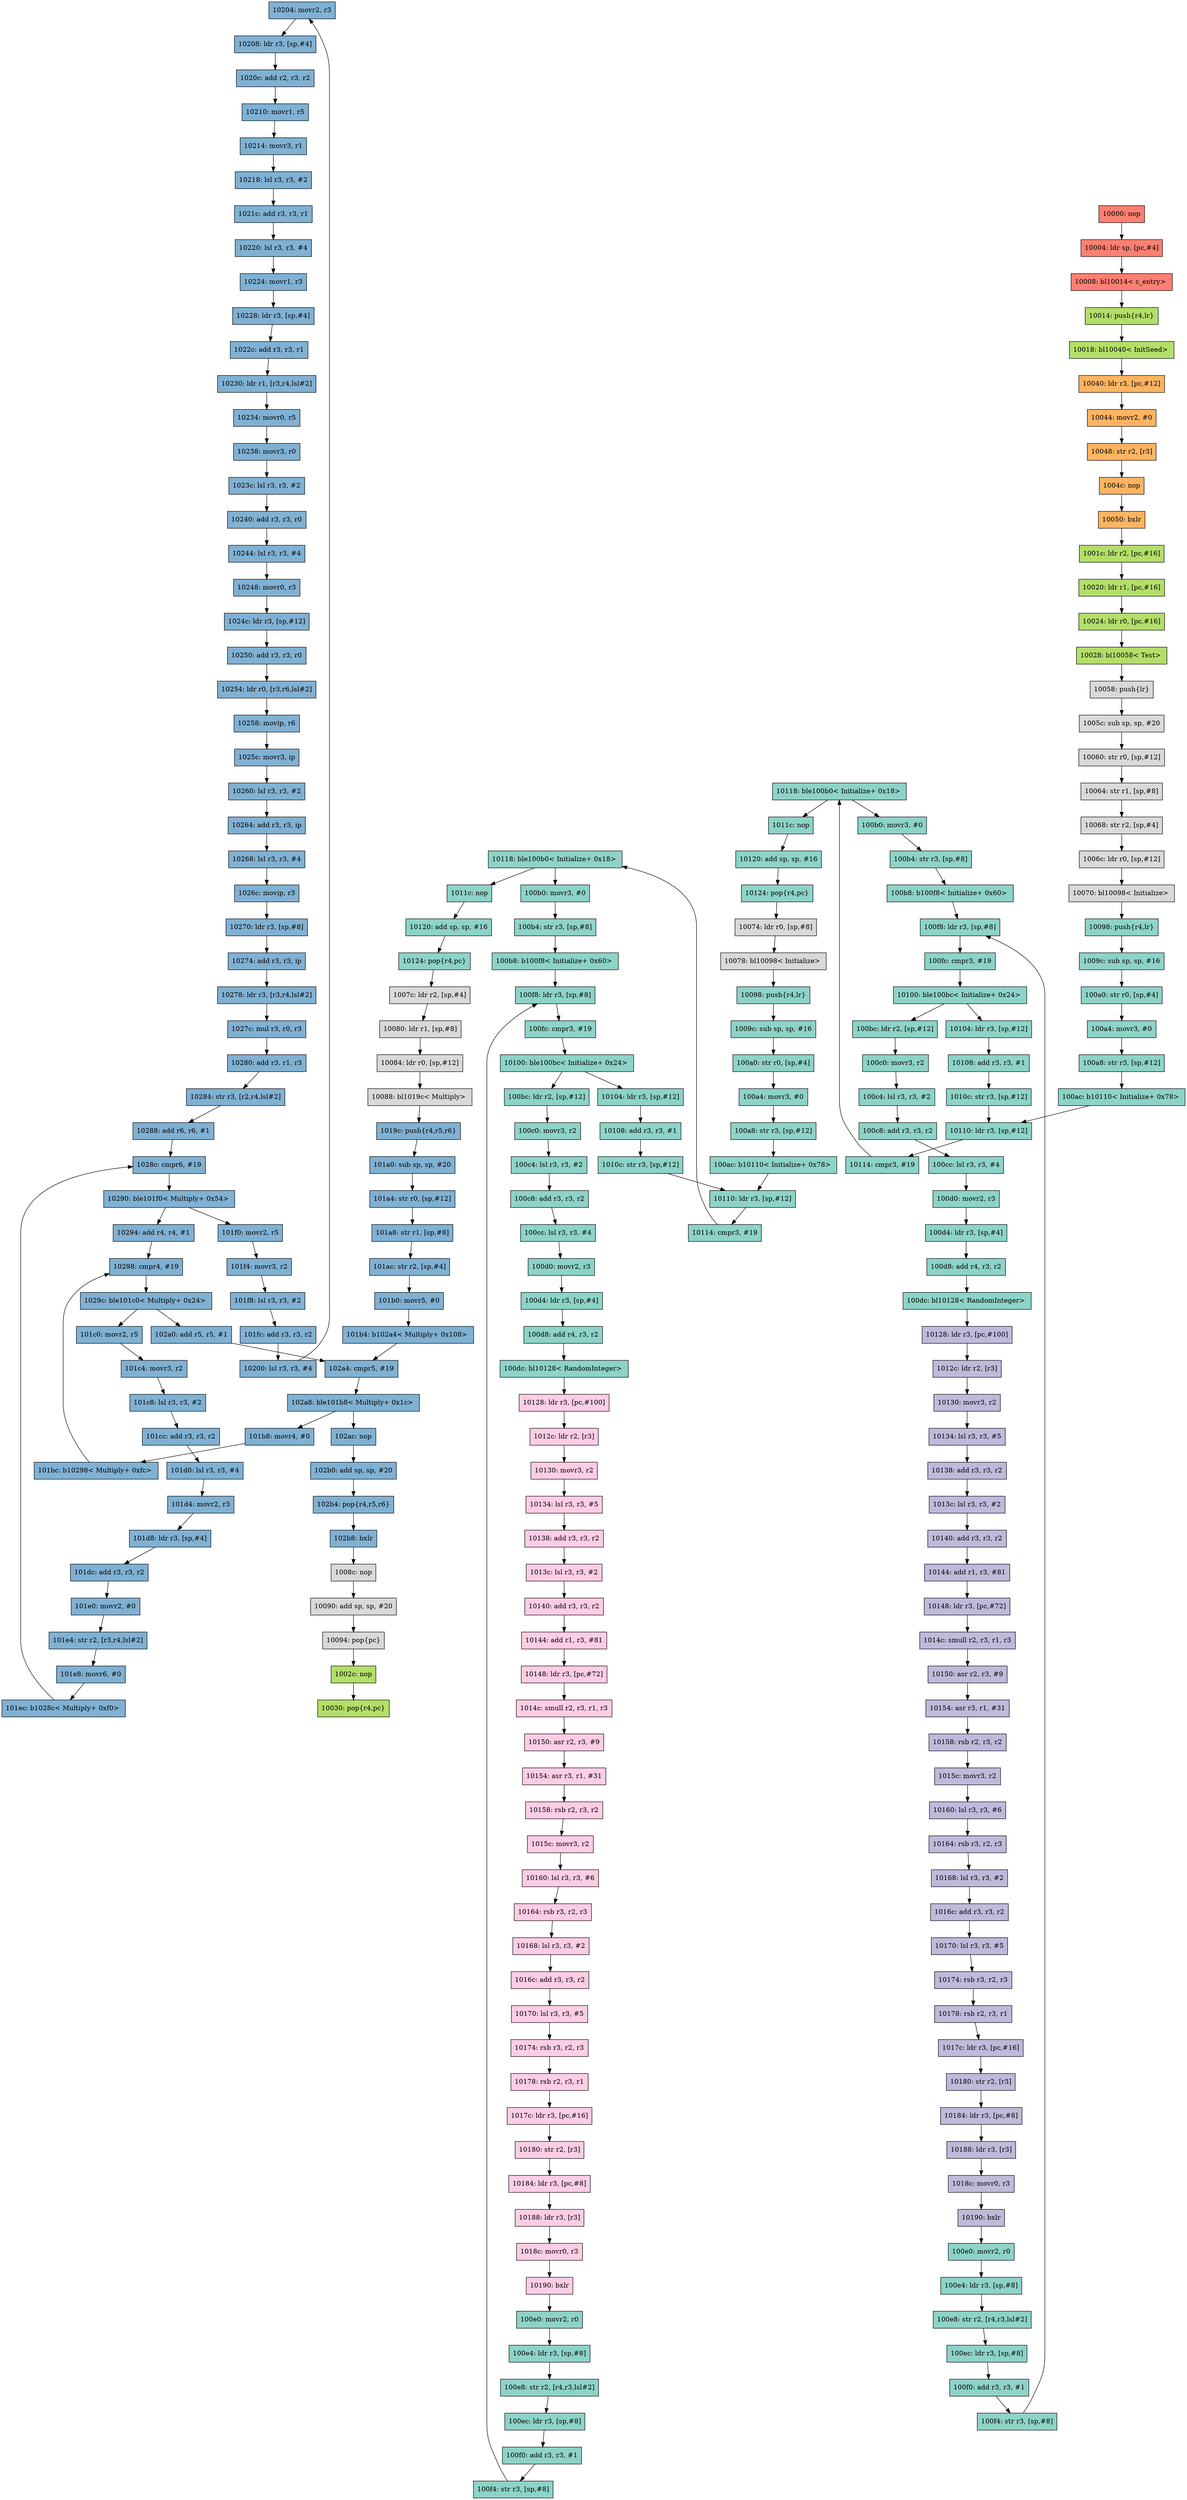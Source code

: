 digraph G {
  "10204_9664C9" [style=filled shape=rectangle color=black fillcolor="/set312/5" label ="10204: movr2, r3"]
  "10160_E836B2" [style=filled shape=rectangle color=black fillcolor="/set312/3" label ="10160: lsl r3, r3, #6"]
  "10180_F518EF" [style=filled shape=rectangle color=black fillcolor="/set312/8" label ="10180: str r2, [r3]"]
  "1012c_F518EF" [style=filled shape=rectangle color=black fillcolor="/set312/8" label ="1012c: ldr r2, [r3]"]
  "101f4_9664C9" [style=filled shape=rectangle color=black fillcolor="/set312/5" label ="101f4: movr3, r2"]
  "100e0_54EB65" [style=filled shape=rectangle color=black fillcolor="/set312/1" label ="100e0: movr2, r0"]
  "10000_542A03" [style=filled shape=rectangle color=black fillcolor="/set312/4" label ="10000: nop"]
  "101b4_9664C9" [style=filled shape=rectangle color=black fillcolor="/set312/5" label ="101b4: b102a4< Multiply+ 0x108> "]
  "102b0_9664C9" [style=filled shape=rectangle color=black fillcolor="/set312/5" label ="102b0: add sp, sp, #20"]
  "10158_F518EF" [style=filled shape=rectangle color=black fillcolor="/set312/8" label ="10158: rsb r2, r3, r2"]
  "10284_9664C9" [style=filled shape=rectangle color=black fillcolor="/set312/5" label ="10284: str r3, [r2,r4,lsl#2]"]
  "10144_E836B2" [style=filled shape=rectangle color=black fillcolor="/set312/3" label ="10144: add r1, r3, #81"]
  "1024c_9664C9" [style=filled shape=rectangle color=black fillcolor="/set312/5" label ="1024c: ldr r3, [sp,#12]"]
  "100d4_54EB65" [style=filled shape=rectangle color=black fillcolor="/set312/1" label ="100d4: ldr r3, [sp,#4]"]
  "10220_9664C9" [style=filled shape=rectangle color=black fillcolor="/set312/5" label ="10220: lsl r3, r3, #4"]
  "10248_9664C9" [style=filled shape=rectangle color=black fillcolor="/set312/5" label ="10248: movr0, r3"]
  "10200_9664C9" [style=filled shape=rectangle color=black fillcolor="/set312/5" label ="10200: lsl r3, r3, #4"]
  "102a4_9664C9" [style=filled shape=rectangle color=black fillcolor="/set312/5" label ="102a4: cmpr5, #19"]
  "1020c_9664C9" [style=filled shape=rectangle color=black fillcolor="/set312/5" label ="1020c: add r2, r3, r2"]
  "10058_D25951" [style=filled shape=rectangle color=black fillcolor="/set312/9" label ="10058: push{lr}"]
  "10074_D25951" [style=filled shape=rectangle color=black fillcolor="/set312/9" label ="10074: ldr r0, [sp,#8]"]
  "101cc_9664C9" [style=filled shape=rectangle color=black fillcolor="/set312/5" label ="101cc: add r3, r3, r2"]
  "100c0_A7C86E" [style=filled shape=rectangle color=black fillcolor="/set312/1" label ="100c0: movr3, r2"]
  "10254_9664C9" [style=filled shape=rectangle color=black fillcolor="/set312/5" label ="10254: ldr r0, [r3,r6,lsl#2]"]
  "100b4_A7C86E" [style=filled shape=rectangle color=black fillcolor="/set312/1" label ="100b4: str r3, [sp,#8]"]
  "10030_C485C7" [style=filled shape=rectangle color=black fillcolor="/set312/7" label ="10030: pop{r4,pc}"]
  "101d8_9664C9" [style=filled shape=rectangle color=black fillcolor="/set312/5" label ="101d8: ldr r3, [sp,#4]"]
  "10134_E836B2" [style=filled shape=rectangle color=black fillcolor="/set312/3" label ="10134: lsl r3, r3, #5"]
  "10170_F518EF" [style=filled shape=rectangle color=black fillcolor="/set312/8" label ="10170: lsl r3, r3, #5"]
  "10060_D25951" [style=filled shape=rectangle color=black fillcolor="/set312/9" label ="10060: str r0, [sp,#12]"]
  "10140_F518EF" [style=filled shape=rectangle color=black fillcolor="/set312/8" label ="10140: add r3, r3, r2"]
  "100b4_54EB65" [style=filled shape=rectangle color=black fillcolor="/set312/1" label ="100b4: str r3, [sp,#8]"]
  "100fc_A7C86E" [style=filled shape=rectangle color=black fillcolor="/set312/1" label ="100fc: cmpr3, #19"]
  "10048_BF7791" [style=filled shape=rectangle color=black fillcolor="/set312/6" label ="10048: str r2, [r3]"]
  "10148_E836B2" [style=filled shape=rectangle color=black fillcolor="/set312/3" label ="10148: ldr r3, [pc,#72]"]
  "101e0_9664C9" [style=filled shape=rectangle color=black fillcolor="/set312/5" label ="101e0: movr2, #0"]
  "10004_542A03" [style=filled shape=rectangle color=black fillcolor="/set312/4" label ="10004: ldr sp, [pc,#4]"]
  "1013c_E836B2" [style=filled shape=rectangle color=black fillcolor="/set312/3" label ="1013c: lsl r3, r3, #2"]
  "100e8_A7C86E" [style=filled shape=rectangle color=black fillcolor="/set312/1" label ="100e8: str r2, [r4,r3,lsl#2]"]
  "100ac_54EB65" [style=filled shape=rectangle color=black fillcolor="/set312/1" label ="100ac: b10110< Initialize+ 0x78> "]
  "1002c_C485C7" [style=filled shape=rectangle color=black fillcolor="/set312/7" label ="1002c: nop"]
  "1016c_F518EF" [style=filled shape=rectangle color=black fillcolor="/set312/8" label ="1016c: add r3, r3, r2"]
  "1009c_54EB65" [style=filled shape=rectangle color=black fillcolor="/set312/1" label ="1009c: sub sp, sp, #16"]
  "10168_E836B2" [style=filled shape=rectangle color=black fillcolor="/set312/3" label ="10168: lsl r3, r3, #2"]
  "10128_E836B2" [style=filled shape=rectangle color=black fillcolor="/set312/3" label ="10128: ldr r3, [pc,#100]"]
  "100a8_A7C86E" [style=filled shape=rectangle color=black fillcolor="/set312/1" label ="100a8: str r3, [sp,#12]"]
  "10160_F518EF" [style=filled shape=rectangle color=black fillcolor="/set312/8" label ="10160: lsl r3, r3, #6"]
  "101a4_9664C9" [style=filled shape=rectangle color=black fillcolor="/set312/5" label ="101a4: str r0, [sp,#12]"]
  "1011c_54EB65" [style=filled shape=rectangle color=black fillcolor="/set312/1" label ="1011c: nop"]
  "1029c_9664C9" [style=filled shape=rectangle color=black fillcolor="/set312/5" label ="1029c: ble101c0< Multiply+ 0x24> "]
  "10120_A7C86E" [style=filled shape=rectangle color=black fillcolor="/set312/1" label ="10120: add sp, sp, #16"]
  "1022c_9664C9" [style=filled shape=rectangle color=black fillcolor="/set312/5" label ="1022c: add r3, r3, r1"]
  "100e4_54EB65" [style=filled shape=rectangle color=black fillcolor="/set312/1" label ="100e4: ldr r3, [sp,#8]"]
  "10138_F518EF" [style=filled shape=rectangle color=black fillcolor="/set312/8" label ="10138: add r3, r3, r2"]
  "10154_F518EF" [style=filled shape=rectangle color=black fillcolor="/set312/8" label ="10154: asr r3, r1, #31"]
  "10158_E836B2" [style=filled shape=rectangle color=black fillcolor="/set312/3" label ="10158: rsb r2, r3, r2"]
  "100fc_54EB65" [style=filled shape=rectangle color=black fillcolor="/set312/1" label ="100fc: cmpr3, #19"]
  "1021c_9664C9" [style=filled shape=rectangle color=black fillcolor="/set312/5" label ="1021c: add r3, r3, r1"]
  "10224_9664C9" [style=filled shape=rectangle color=black fillcolor="/set312/5" label ="10224: movr1, r3"]
  "100f4_A7C86E" [style=filled shape=rectangle color=black fillcolor="/set312/1" label ="100f4: str r3, [sp,#8]"]
  "1010c_54EB65" [style=filled shape=rectangle color=black fillcolor="/set312/1" label ="1010c: str r3, [sp,#12]"]
  "10108_A7C86E" [style=filled shape=rectangle color=black fillcolor="/set312/1" label ="10108: add r3, r3, #1"]
  "10100_A7C86E" [style=filled shape=rectangle color=black fillcolor="/set312/1" label ="10100: ble100bc< Initialize+ 0x24> "]
  "10118_A7C86E" [style=filled shape=rectangle color=black fillcolor="/set312/1" label ="10118: ble100b0< Initialize+ 0x18> "]
  "100f0_54EB65" [style=filled shape=rectangle color=black fillcolor="/set312/1" label ="100f0: add r3, r3, #1"]
  "10144_F518EF" [style=filled shape=rectangle color=black fillcolor="/set312/8" label ="10144: add r1, r3, #81"]
  "10238_9664C9" [style=filled shape=rectangle color=black fillcolor="/set312/5" label ="10238: movr3, r0"]
  "10298_9664C9" [style=filled shape=rectangle color=black fillcolor="/set312/5" label ="10298: cmpr4, #19"]
  "1012c_E836B2" [style=filled shape=rectangle color=black fillcolor="/set312/3" label ="1012c: ldr r2, [r3]"]
  "100dc_54EB65" [style=filled shape=rectangle color=black fillcolor="/set312/1" label ="100dc: bl10128< RandomInteger> "]
  "1023c_9664C9" [style=filled shape=rectangle color=black fillcolor="/set312/5" label ="1023c: lsl r3, r3, #2"]
  "100e8_54EB65" [style=filled shape=rectangle color=black fillcolor="/set312/1" label ="100e8: str r2, [r4,r3,lsl#2]"]
  "10078_D25951" [style=filled shape=rectangle color=black fillcolor="/set312/9" label ="10078: bl10098< Initialize> "]
  "10080_D25951" [style=filled shape=rectangle color=black fillcolor="/set312/9" label ="10080: ldr r1, [sp,#8]"]
  "100cc_A7C86E" [style=filled shape=rectangle color=black fillcolor="/set312/1" label ="100cc: lsl r3, r3, #4"]
  "100d0_54EB65" [style=filled shape=rectangle color=black fillcolor="/set312/1" label ="100d0: movr2, r3"]
  "10218_9664C9" [style=filled shape=rectangle color=black fillcolor="/set312/5" label ="10218: lsl r3, r3, #2"]
  "10094_D25951" [style=filled shape=rectangle color=black fillcolor="/set312/9" label ="10094: pop{pc}"]
  "1014c_F518EF" [style=filled shape=rectangle color=black fillcolor="/set312/8" label ="1014c: smull r2, r3, r1, r3"]
  "10128_F518EF" [style=filled shape=rectangle color=black fillcolor="/set312/8" label ="10128: ldr r3, [pc,#100]"]
  "10264_9664C9" [style=filled shape=rectangle color=black fillcolor="/set312/5" label ="10264: add r3, r3, ip"]
  "10250_9664C9" [style=filled shape=rectangle color=black fillcolor="/set312/5" label ="10250: add r3, r3, r0"]
  "10268_9664C9" [style=filled shape=rectangle color=black fillcolor="/set312/5" label ="10268: lsl r3, r3, #4"]
  "101a8_9664C9" [style=filled shape=rectangle color=black fillcolor="/set312/5" label ="101a8: str r1, [sp,#8]"]
  "10028_C485C7" [style=filled shape=rectangle color=black fillcolor="/set312/7" label ="10028: bl10058< Test> "]
  "10164_E836B2" [style=filled shape=rectangle color=black fillcolor="/set312/3" label ="10164: rsb r3, r2, r3"]
  "10134_F518EF" [style=filled shape=rectangle color=black fillcolor="/set312/8" label ="10134: lsl r3, r3, #5"]
  "10270_9664C9" [style=filled shape=rectangle color=black fillcolor="/set312/5" label ="10270: ldr r3, [sp,#8]"]
  "10178_E836B2" [style=filled shape=rectangle color=black fillcolor="/set312/3" label ="10178: rsb r2, r3, r1"]
  "101bc_9664C9" [style=filled shape=rectangle color=black fillcolor="/set312/5" label ="101bc: b10298< Multiply+ 0xfc> "]
  "10168_F518EF" [style=filled shape=rectangle color=black fillcolor="/set312/8" label ="10168: lsl r3, r3, #2"]
  "10104_54EB65" [style=filled shape=rectangle color=black fillcolor="/set312/1" label ="10104: ldr r3, [sp,#12]"]
  "102b8_9664C9" [style=filled shape=rectangle color=black fillcolor="/set312/5" label ="102b8: bxlr"]
  "10230_9664C9" [style=filled shape=rectangle color=black fillcolor="/set312/5" label ="10230: ldr r1, [r3,r4,lsl#2]"]
  "101dc_9664C9" [style=filled shape=rectangle color=black fillcolor="/set312/5" label ="101dc: add r3, r3, r2"]
  "10064_D25951" [style=filled shape=rectangle color=black fillcolor="/set312/9" label ="10064: str r1, [sp,#8]"]
  "100b0_54EB65" [style=filled shape=rectangle color=black fillcolor="/set312/1" label ="100b0: movr3, #0"]
  "1017c_E836B2" [style=filled shape=rectangle color=black fillcolor="/set312/3" label ="1017c: ldr r3, [pc,#16]"]
  "100b8_54EB65" [style=filled shape=rectangle color=black fillcolor="/set312/1" label ="100b8: b100f8< Initialize+ 0x60> "]
  "100d8_54EB65" [style=filled shape=rectangle color=black fillcolor="/set312/1" label ="100d8: add r4, r3, r2"]
  "1025c_9664C9" [style=filled shape=rectangle color=black fillcolor="/set312/5" label ="1025c: movr3, ip"]
  "10208_9664C9" [style=filled shape=rectangle color=black fillcolor="/set312/5" label ="10208: ldr r3, [sp,#4]"]
  "101b0_9664C9" [style=filled shape=rectangle color=black fillcolor="/set312/5" label ="101b0: movr5, #0"]
  "10130_F518EF" [style=filled shape=rectangle color=black fillcolor="/set312/8" label ="10130: movr3, r2"]
  "10234_9664C9" [style=filled shape=rectangle color=black fillcolor="/set312/5" label ="10234: movr0, r5"]
  "10024_C485C7" [style=filled shape=rectangle color=black fillcolor="/set312/7" label ="10024: ldr r0, [pc,#16]"]
  "1005c_D25951" [style=filled shape=rectangle color=black fillcolor="/set312/9" label ="1005c: sub sp, sp, #20"]
  "10294_9664C9" [style=filled shape=rectangle color=black fillcolor="/set312/5" label ="10294: add r4, r4, #1"]
  "100b8_A7C86E" [style=filled shape=rectangle color=black fillcolor="/set312/1" label ="100b8: b100f8< Initialize+ 0x60> "]
  "1014c_E836B2" [style=filled shape=rectangle color=black fillcolor="/set312/3" label ="1014c: smull r2, r3, r1, r3"]
  "100c0_54EB65" [style=filled shape=rectangle color=black fillcolor="/set312/1" label ="100c0: movr3, r2"]
  "1004c_BF7791" [style=filled shape=rectangle color=black fillcolor="/set312/6" label ="1004c: nop"]
  "101ec_9664C9" [style=filled shape=rectangle color=black fillcolor="/set312/5" label ="101ec: b1028c< Multiply+ 0xf0> "]
  "1011c_A7C86E" [style=filled shape=rectangle color=black fillcolor="/set312/1" label ="1011c: nop"]
  "1016c_E836B2" [style=filled shape=rectangle color=black fillcolor="/set312/3" label ="1016c: add r3, r3, r2"]
  "1027c_9664C9" [style=filled shape=rectangle color=black fillcolor="/set312/5" label ="1027c: mul r3, r0, r3"]
  "10084_D25951" [style=filled shape=rectangle color=black fillcolor="/set312/9" label ="10084: ldr r0, [sp,#12]"]
  "100d0_A7C86E" [style=filled shape=rectangle color=black fillcolor="/set312/1" label ="100d0: movr2, r3"]
  "10068_D25951" [style=filled shape=rectangle color=black fillcolor="/set312/9" label ="10068: str r2, [sp,#4]"]
  "10018_C485C7" [style=filled shape=rectangle color=black fillcolor="/set312/7" label ="10018: bl10040< InitSeed> "]
  "1028c_9664C9" [style=filled shape=rectangle color=black fillcolor="/set312/5" label ="1028c: cmpr6, #19"]
  "10088_D25951" [style=filled shape=rectangle color=black fillcolor="/set312/9" label ="10088: bl1019c< Multiply> "]
  "1006c_D25951" [style=filled shape=rectangle color=black fillcolor="/set312/9" label ="1006c: ldr r0, [sp,#12]"]
  "100c4_54EB65" [style=filled shape=rectangle color=black fillcolor="/set312/1" label ="100c4: lsl r3, r3, #2"]
  "100a4_54EB65" [style=filled shape=rectangle color=black fillcolor="/set312/1" label ="100a4: movr3, #0"]
  "1018c_F518EF" [style=filled shape=rectangle color=black fillcolor="/set312/8" label ="1018c: movr0, r3"]
  "10150_E836B2" [style=filled shape=rectangle color=black fillcolor="/set312/3" label ="10150: asr r2, r3, #9"]
  "10020_C485C7" [style=filled shape=rectangle color=black fillcolor="/set312/7" label ="10020: ldr r1, [pc,#16]"]
  "10098_54EB65" [style=filled shape=rectangle color=black fillcolor="/set312/1" label ="10098: push{r4,lr}"]
  "102a8_9664C9" [style=filled shape=rectangle color=black fillcolor="/set312/5" label ="102a8: ble101b8< Multiply+ 0x1c> "]
  "10140_E836B2" [style=filled shape=rectangle color=black fillcolor="/set312/3" label ="10140: add r3, r3, r2"]
  "101a0_9664C9" [style=filled shape=rectangle color=black fillcolor="/set312/5" label ="101a0: sub sp, sp, #20"]
  "1008c_D25951" [style=filled shape=rectangle color=black fillcolor="/set312/9" label ="1008c: nop"]
  "10044_BF7791" [style=filled shape=rectangle color=black fillcolor="/set312/6" label ="10044: movr2, #0"]
  "101f0_9664C9" [style=filled shape=rectangle color=black fillcolor="/set312/5" label ="101f0: movr2, r5"]
  "100e0_A7C86E" [style=filled shape=rectangle color=black fillcolor="/set312/1" label ="100e0: movr2, r0"]
  "10130_E836B2" [style=filled shape=rectangle color=black fillcolor="/set312/3" label ="10130: movr3, r2"]
  "10008_542A03" [style=filled shape=rectangle color=black fillcolor="/set312/4" label ="10008: bl10014< c_entry> "]
  "100c4_A7C86E" [style=filled shape=rectangle color=black fillcolor="/set312/1" label ="100c4: lsl r3, r3, #2"]
  "10290_9664C9" [style=filled shape=rectangle color=black fillcolor="/set312/5" label ="10290: ble101f0< Multiply+ 0x54> "]
  "10114_54EB65" [style=filled shape=rectangle color=black fillcolor="/set312/1" label ="10114: cmpr3, #19"]
  "10178_F518EF" [style=filled shape=rectangle color=black fillcolor="/set312/8" label ="10178: rsb r2, r3, r1"]
  "100ec_A7C86E" [style=filled shape=rectangle color=black fillcolor="/set312/1" label ="100ec: ldr r3, [sp,#8]"]
  "102ac_9664C9" [style=filled shape=rectangle color=black fillcolor="/set312/5" label ="102ac: nop"]
  "10100_54EB65" [style=filled shape=rectangle color=black fillcolor="/set312/1" label ="10100: ble100bc< Initialize+ 0x24> "]
  "10154_E836B2" [style=filled shape=rectangle color=black fillcolor="/set312/3" label ="10154: asr r3, r1, #31"]
  "10190_F518EF" [style=filled shape=rectangle color=black fillcolor="/set312/8" label ="10190: bxlr"]
  "10260_9664C9" [style=filled shape=rectangle color=black fillcolor="/set312/5" label ="10260: lsl r3, r3, #2"]
  "10188_E836B2" [style=filled shape=rectangle color=black fillcolor="/set312/3" label ="10188: ldr r3, [r3]"]
  "10210_9664C9" [style=filled shape=rectangle color=black fillcolor="/set312/5" label ="10210: movr1, r5"]
  "100f0_A7C86E" [style=filled shape=rectangle color=black fillcolor="/set312/1" label ="100f0: add r3, r3, #1"]
  "100bc_54EB65" [style=filled shape=rectangle color=black fillcolor="/set312/1" label ="100bc: ldr r2, [sp,#12]"]
  "10050_BF7791" [style=filled shape=rectangle color=black fillcolor="/set312/6" label ="10050: bxlr"]
  "10148_F518EF" [style=filled shape=rectangle color=black fillcolor="/set312/8" label ="10148: ldr r3, [pc,#72]"]
  "10090_D25951" [style=filled shape=rectangle color=black fillcolor="/set312/9" label ="10090: add sp, sp, #20"]
  "10184_F518EF" [style=filled shape=rectangle color=black fillcolor="/set312/8" label ="10184: ldr r3, [pc,#8]"]
  "100b0_A7C86E" [style=filled shape=rectangle color=black fillcolor="/set312/1" label ="100b0: movr3, #0"]
  "100d8_A7C86E" [style=filled shape=rectangle color=black fillcolor="/set312/1" label ="100d8: add r4, r3, r2"]
  "100ac_A7C86E" [style=filled shape=rectangle color=black fillcolor="/set312/1" label ="100ac: b10110< Initialize+ 0x78> "]
  "1009c_A7C86E" [style=filled shape=rectangle color=black fillcolor="/set312/1" label ="1009c: sub sp, sp, #16"]
  "102a0_9664C9" [style=filled shape=rectangle color=black fillcolor="/set312/5" label ="102a0: add r5, r5, #1"]
  "1007c_D25951" [style=filled shape=rectangle color=black fillcolor="/set312/9" label ="1007c: ldr r2, [sp,#4]"]
  "100e4_A7C86E" [style=filled shape=rectangle color=black fillcolor="/set312/1" label ="100e4: ldr r3, [sp,#8]"]
  "101d0_9664C9" [style=filled shape=rectangle color=black fillcolor="/set312/5" label ="101d0: lsl r3, r3, #4"]
  "10228_9664C9" [style=filled shape=rectangle color=black fillcolor="/set312/5" label ="10228: ldr r3, [sp,#4]"]
  "1010c_A7C86E" [style=filled shape=rectangle color=black fillcolor="/set312/1" label ="1010c: str r3, [sp,#12]"]
  "10240_9664C9" [style=filled shape=rectangle color=black fillcolor="/set312/5" label ="10240: add r3, r3, r0"]
  "100a0_54EB65" [style=filled shape=rectangle color=black fillcolor="/set312/1" label ="100a0: str r0, [sp,#4]"]
  "1015c_F518EF" [style=filled shape=rectangle color=black fillcolor="/set312/8" label ="1015c: movr3, r2"]
  "1017c_F518EF" [style=filled shape=rectangle color=black fillcolor="/set312/8" label ="1017c: ldr r3, [pc,#16]"]
  "10108_54EB65" [style=filled shape=rectangle color=black fillcolor="/set312/1" label ="10108: add r3, r3, #1"]
  "101d4_9664C9" [style=filled shape=rectangle color=black fillcolor="/set312/5" label ="101d4: movr2, r3"]
  "10124_A7C86E" [style=filled shape=rectangle color=black fillcolor="/set312/1" label ="10124: pop{r4,pc}"]
  "10174_F518EF" [style=filled shape=rectangle color=black fillcolor="/set312/8" label ="10174: rsb r3, r2, r3"]
  "10110_54EB65" [style=filled shape=rectangle color=black fillcolor="/set312/1" label ="10110: ldr r3, [sp,#12]"]
  "10124_54EB65" [style=filled shape=rectangle color=black fillcolor="/set312/1" label ="10124: pop{r4,pc}"]
  "10258_9664C9" [style=filled shape=rectangle color=black fillcolor="/set312/5" label ="10258: movip, r6"]
  "100f8_A7C86E" [style=filled shape=rectangle color=black fillcolor="/set312/1" label ="100f8: ldr r3, [sp,#8]"]
  "100f8_54EB65" [style=filled shape=rectangle color=black fillcolor="/set312/1" label ="100f8: ldr r3, [sp,#8]"]
  "100bc_A7C86E" [style=filled shape=rectangle color=black fillcolor="/set312/1" label ="100bc: ldr r2, [sp,#12]"]
  "10214_9664C9" [style=filled shape=rectangle color=black fillcolor="/set312/5" label ="10214: movr3, r1"]
  "100d4_A7C86E" [style=filled shape=rectangle color=black fillcolor="/set312/1" label ="100d4: ldr r3, [sp,#4]"]
  "1018c_E836B2" [style=filled shape=rectangle color=black fillcolor="/set312/3" label ="1018c: movr0, r3"]
  "10164_F518EF" [style=filled shape=rectangle color=black fillcolor="/set312/8" label ="10164: rsb r3, r2, r3"]
  "100f4_54EB65" [style=filled shape=rectangle color=black fillcolor="/set312/1" label ="100f4: str r3, [sp,#8]"]
  "1001c_C485C7" [style=filled shape=rectangle color=black fillcolor="/set312/7" label ="1001c: ldr r2, [pc,#16]"]
  "1026c_9664C9" [style=filled shape=rectangle color=black fillcolor="/set312/5" label ="1026c: movip, r3"]
  "1013c_F518EF" [style=filled shape=rectangle color=black fillcolor="/set312/8" label ="1013c: lsl r3, r3, #2"]
  "100c8_A7C86E" [style=filled shape=rectangle color=black fillcolor="/set312/1" label ="100c8: add r3, r3, r2"]
  "10104_A7C86E" [style=filled shape=rectangle color=black fillcolor="/set312/1" label ="10104: ldr r3, [sp,#12]"]
  "100c8_54EB65" [style=filled shape=rectangle color=black fillcolor="/set312/1" label ="100c8: add r3, r3, r2"]
  "10040_BF7791" [style=filled shape=rectangle color=black fillcolor="/set312/6" label ="10040: ldr r3, [pc,#12]"]
  "10190_E836B2" [style=filled shape=rectangle color=black fillcolor="/set312/3" label ="10190: bxlr"]
  "101b8_9664C9" [style=filled shape=rectangle color=black fillcolor="/set312/5" label ="101b8: movr4, #0"]
  "10174_E836B2" [style=filled shape=rectangle color=black fillcolor="/set312/3" label ="10174: rsb r3, r2, r3"]
  "10180_E836B2" [style=filled shape=rectangle color=black fillcolor="/set312/3" label ="10180: str r2, [r3]"]
  "100ec_54EB65" [style=filled shape=rectangle color=black fillcolor="/set312/1" label ="100ec: ldr r3, [sp,#8]"]
  "1015c_E836B2" [style=filled shape=rectangle color=black fillcolor="/set312/3" label ="1015c: movr3, r2"]
  "10118_54EB65" [style=filled shape=rectangle color=black fillcolor="/set312/1" label ="10118: ble100b0< Initialize+ 0x18> "]
  "10150_F518EF" [style=filled shape=rectangle color=black fillcolor="/set312/8" label ="10150: asr r2, r3, #9"]
  "1019c_9664C9" [style=filled shape=rectangle color=black fillcolor="/set312/5" label ="1019c: push{r4,r5,r6}"]
  "101c0_9664C9" [style=filled shape=rectangle color=black fillcolor="/set312/5" label ="101c0: movr2, r5"]
  "10288_9664C9" [style=filled shape=rectangle color=black fillcolor="/set312/5" label ="10288: add r6, r6, #1"]
  "10278_9664C9" [style=filled shape=rectangle color=black fillcolor="/set312/5" label ="10278: ldr r3, [r3,r4,lsl#2]"]
  "100a8_54EB65" [style=filled shape=rectangle color=black fillcolor="/set312/1" label ="100a8: str r3, [sp,#12]"]
  "10098_A7C86E" [style=filled shape=rectangle color=black fillcolor="/set312/1" label ="10098: push{r4,lr}"]
  "10170_E836B2" [style=filled shape=rectangle color=black fillcolor="/set312/3" label ="10170: lsl r3, r3, #5"]
  "101c4_9664C9" [style=filled shape=rectangle color=black fillcolor="/set312/5" label ="101c4: movr3, r2"]
  "10014_C485C7" [style=filled shape=rectangle color=black fillcolor="/set312/7" label ="10014: push{r4,lr}"]
  "10138_E836B2" [style=filled shape=rectangle color=black fillcolor="/set312/3" label ="10138: add r3, r3, r2"]
  "10110_A7C86E" [style=filled shape=rectangle color=black fillcolor="/set312/1" label ="10110: ldr r3, [sp,#12]"]
  "101e8_9664C9" [style=filled shape=rectangle color=black fillcolor="/set312/5" label ="101e8: movr6, #0"]
  "101ac_9664C9" [style=filled shape=rectangle color=black fillcolor="/set312/5" label ="101ac: str r2, [sp,#4]"]
  "10274_9664C9" [style=filled shape=rectangle color=black fillcolor="/set312/5" label ="10274: add r3, r3, ip"]
  "101c8_9664C9" [style=filled shape=rectangle color=black fillcolor="/set312/5" label ="101c8: lsl r3, r3, #2"]
  "101fc_9664C9" [style=filled shape=rectangle color=black fillcolor="/set312/5" label ="101fc: add r3, r3, r2"]
  "10070_D25951" [style=filled shape=rectangle color=black fillcolor="/set312/9" label ="10070: bl10098< Initialize> "]
  "10244_9664C9" [style=filled shape=rectangle color=black fillcolor="/set312/5" label ="10244: lsl r3, r3, #4"]
  "10184_E836B2" [style=filled shape=rectangle color=black fillcolor="/set312/3" label ="10184: ldr r3, [pc,#8]"]
  "100cc_54EB65" [style=filled shape=rectangle color=black fillcolor="/set312/1" label ="100cc: lsl r3, r3, #4"]
  "101f8_9664C9" [style=filled shape=rectangle color=black fillcolor="/set312/5" label ="101f8: lsl r3, r3, #2"]
  "102b4_9664C9" [style=filled shape=rectangle color=black fillcolor="/set312/5" label ="102b4: pop{r4,r5,r6}"]
  "101e4_9664C9" [style=filled shape=rectangle color=black fillcolor="/set312/5" label ="101e4: str r2, [r3,r4,lsl#2]"]
  "10188_F518EF" [style=filled shape=rectangle color=black fillcolor="/set312/8" label ="10188: ldr r3, [r3]"]
  "100a0_A7C86E" [style=filled shape=rectangle color=black fillcolor="/set312/1" label ="100a0: str r0, [sp,#4]"]
  "100dc_A7C86E" [style=filled shape=rectangle color=black fillcolor="/set312/1" label ="100dc: bl10128< RandomInteger> "]
  "10114_A7C86E" [style=filled shape=rectangle color=black fillcolor="/set312/1" label ="10114: cmpr3, #19"]
  "10120_54EB65" [style=filled shape=rectangle color=black fillcolor="/set312/1" label ="10120: add sp, sp, #16"]
  "100a4_A7C86E" [style=filled shape=rectangle color=black fillcolor="/set312/1" label ="100a4: movr3, #0"]
  "10280_9664C9" [style=filled shape=rectangle color=black fillcolor="/set312/5" label ="10280: add r3, r1, r3"]
  "100f8_54EB65" -> "100fc_54EB65"
  "10140_F518EF" -> "10144_F518EF"
  "10214_9664C9" -> "10218_9664C9"
  "10088_D25951" -> "1019c_9664C9"
  "1015c_F518EF" -> "10160_F518EF"
  "10098_54EB65" -> "1009c_54EB65"
  "10044_BF7791" -> "10048_BF7791"
  "100bc_54EB65" -> "100c0_54EB65"
  "100b4_54EB65" -> "100b8_54EB65"
  "100e0_54EB65" -> "100e4_54EB65"
  "100d0_54EB65" -> "100d4_54EB65"
  "101e0_9664C9" -> "101e4_9664C9"
  "100f4_A7C86E" -> "100f8_A7C86E"
  "10130_E836B2" -> "10134_E836B2"
  "10270_9664C9" -> "10274_9664C9"
  "10060_D25951" -> "10064_D25951"
  "100c8_A7C86E" -> "100cc_A7C86E"
  "100e4_A7C86E" -> "100e8_A7C86E"
  "1016c_F518EF" -> "10170_F518EF"
  "10128_E836B2" -> "1012c_E836B2"
  "100d8_A7C86E" -> "100dc_A7C86E"
  "10014_C485C7" -> "10018_C485C7"
  "100a8_54EB65" -> "100ac_54EB65"
  "101c4_9664C9" -> "101c8_9664C9"
  "100d4_54EB65" -> "100d8_54EB65"
  "10224_9664C9" -> "10228_9664C9"
  "100ec_A7C86E" -> "100f0_A7C86E"
  "10238_9664C9" -> "1023c_9664C9"
  "10008_542A03" -> "10014_C485C7"
  "10298_9664C9" -> "1029c_9664C9"
  "10074_D25951" -> "10078_D25951"
  "100d0_A7C86E" -> "100d4_A7C86E"
  "10264_9664C9" -> "10268_9664C9"
  "10160_E836B2" -> "10164_E836B2"
  "10144_F518EF" -> "10148_F518EF"
  "10110_A7C86E" -> "10114_A7C86E"
  "10108_54EB65" -> "1010c_54EB65"
  "10104_A7C86E" -> "10108_A7C86E"
  "10204_9664C9" -> "10208_9664C9"
  "10000_542A03" -> "10004_542A03"
  "101b0_9664C9" -> "101b4_9664C9"
  "101a8_9664C9" -> "101ac_9664C9"
  "10114_54EB65" -> "10118_54EB65"
  "101e4_9664C9" -> "101e8_9664C9"
  "10148_F518EF" -> "1014c_F518EF"
  "10158_E836B2" -> "1015c_E836B2"
  "10244_9664C9" -> "10248_9664C9"
  "100cc_54EB65" -> "100d0_54EB65"
  "10130_F518EF" -> "10134_F518EF"
  "100dc_A7C86E" -> "10128_F518EF"
  "1009c_A7C86E" -> "100a0_A7C86E"
  "100e8_A7C86E" -> "100ec_A7C86E"
  "10248_9664C9" -> "1024c_9664C9"
  "1026c_9664C9" -> "10270_9664C9"
  "10020_C485C7" -> "10024_C485C7"
  "10290_9664C9" -> "101f0_9664C9"
  "10184_F518EF" -> "10188_F518EF"
  "100bc_A7C86E" -> "100c0_A7C86E"
  "10094_D25951" -> "1002c_C485C7"
  "10154_E836B2" -> "10158_E836B2"
  "100cc_A7C86E" -> "100d0_A7C86E"
  "10104_54EB65" -> "10108_54EB65"
  "101bc_9664C9" -> "10298_9664C9"
  "10294_9664C9" -> "10298_9664C9"
  "10128_F518EF" -> "1012c_F518EF"
  "10048_BF7791" -> "1004c_BF7791"
  "10180_E836B2" -> "10184_E836B2"
  "10288_9664C9" -> "1028c_9664C9"
  "1001c_C485C7" -> "10020_C485C7"
  "1024c_9664C9" -> "10250_9664C9"
  "100ac_54EB65" -> "10110_54EB65"
  "10110_54EB65" -> "10114_54EB65"
  "10144_E836B2" -> "10148_E836B2"
  "1017c_F518EF" -> "10180_F518EF"
  "100b0_54EB65" -> "100b4_54EB65"
  "100a4_A7C86E" -> "100a8_A7C86E"
  "1020c_9664C9" -> "10210_9664C9"
  "101d8_9664C9" -> "101dc_9664C9"
  "101cc_9664C9" -> "101d0_9664C9"
  "10018_C485C7" -> "10040_BF7791"
  "1012c_F518EF" -> "10130_F518EF"
  "10170_F518EF" -> "10174_F518EF"
  "100a0_54EB65" -> "100a4_54EB65"
  "100ac_A7C86E" -> "10110_A7C86E"
  "1018c_F518EF" -> "10190_F518EF"
  "100b4_A7C86E" -> "100b8_A7C86E"
  "10148_E836B2" -> "1014c_E836B2"
  "10124_A7C86E" -> "1007c_D25951"
  "100dc_54EB65" -> "10128_E836B2"
  "101a0_9664C9" -> "101a4_9664C9"
  "100f0_54EB65" -> "100f4_54EB65"
  "101b8_9664C9" -> "101bc_9664C9"
  "101d0_9664C9" -> "101d4_9664C9"
  "10184_E836B2" -> "10188_E836B2"
  "10168_F518EF" -> "1016c_F518EF"
  "10200_9664C9" -> "10204_9664C9"
  "10138_E836B2" -> "1013c_E836B2"
  "10120_54EB65" -> "10124_54EB65"
  "1011c_54EB65" -> "10120_54EB65"
  "100a8_A7C86E" -> "100ac_A7C86E"
  "10084_D25951" -> "10088_D25951"
  "10040_BF7791" -> "10044_BF7791"
  "100d4_A7C86E" -> "100d8_A7C86E"
  "1029c_9664C9" -> "101c0_9664C9"
  "100a4_54EB65" -> "100a8_54EB65"
  "10158_F518EF" -> "1015c_F518EF"
  "10278_9664C9" -> "1027c_9664C9"
  "10254_9664C9" -> "10258_9664C9"
  "10064_D25951" -> "10068_D25951"
  "10240_9664C9" -> "10244_9664C9"
  "10100_54EB65" -> "100bc_54EB65"
  "10134_F518EF" -> "10138_F518EF"
  "100c8_54EB65" -> "100cc_54EB65"
  "10098_A7C86E" -> "1009c_A7C86E"
  "1008c_D25951" -> "10090_D25951"
  "100b0_A7C86E" -> "100b4_A7C86E"
  "100c4_A7C86E" -> "100c8_A7C86E"
  "10140_E836B2" -> "10144_E836B2"
  "101a4_9664C9" -> "101a8_9664C9"
  "10100_54EB65" -> "10104_54EB65"
  "1027c_9664C9" -> "10280_9664C9"
  "1004c_BF7791" -> "10050_BF7791"
  "101c8_9664C9" -> "101cc_9664C9"
  "10138_F518EF" -> "1013c_F518EF"
  "1018c_E836B2" -> "10190_E836B2"
  "1010c_A7C86E" -> "10110_A7C86E"
  "100b8_54EB65" -> "100f8_54EB65"
  "1015c_E836B2" -> "10160_E836B2"
  "101b4_9664C9" -> "102a4_9664C9"
  "1007c_D25951" -> "10080_D25951"
  "1010c_54EB65" -> "10110_54EB65"
  "100c0_A7C86E" -> "100c4_A7C86E"
  "10274_9664C9" -> "10278_9664C9"
  "100f0_A7C86E" -> "100f4_A7C86E"
  "10118_54EB65" -> "100b0_54EB65"
  "10124_54EB65" -> "10074_D25951"
  "10120_A7C86E" -> "10124_A7C86E"
  "102a8_9664C9" -> "101b8_9664C9"
  "10250_9664C9" -> "10254_9664C9"
  "10134_E836B2" -> "10138_E836B2"
  "1009c_54EB65" -> "100a0_54EB65"
  "102a4_9664C9" -> "102a8_9664C9"
  "10178_F518EF" -> "1017c_F518EF"
  "10068_D25951" -> "1006c_D25951"
  "1002c_C485C7" -> "10030_C485C7"
  "101d4_9664C9" -> "101d8_9664C9"
  "102a0_9664C9" -> "102a4_9664C9"
  "100ec_54EB65" -> "100f0_54EB65"
  "10154_F518EF" -> "10158_F518EF"
  "10230_9664C9" -> "10234_9664C9"
  "10080_D25951" -> "10084_D25951"
  "10180_F518EF" -> "10184_F518EF"
  "10118_54EB65" -> "1011c_54EB65"
  "101f8_9664C9" -> "101fc_9664C9"
  "1028c_9664C9" -> "10290_9664C9"
  "100e4_54EB65" -> "100e8_54EB65"
  "101fc_9664C9" -> "10200_9664C9"
  "1005c_D25951" -> "10060_D25951"
  "1014c_F518EF" -> "10150_F518EF"
  "10164_F518EF" -> "10168_F518EF"
  "10190_E836B2" -> "100e0_54EB65"
  "10188_E836B2" -> "1018c_E836B2"
  "10150_F518EF" -> "10154_F518EF"
  "10174_E836B2" -> "10178_E836B2"
  "10164_E836B2" -> "10168_E836B2"
  "10058_D25951" -> "1005c_D25951"
  "10220_9664C9" -> "10224_9664C9"
  "1006c_D25951" -> "10070_D25951"
  "10090_D25951" -> "10094_D25951"
  "10168_E836B2" -> "1016c_E836B2"
  "100f4_54EB65" -> "100f8_54EB65"
  "10280_9664C9" -> "10284_9664C9"
  "101ac_9664C9" -> "101b0_9664C9"
  "1023c_9664C9" -> "10240_9664C9"
  "1021c_9664C9" -> "10220_9664C9"
  "10290_9664C9" -> "10294_9664C9"
  "102b4_9664C9" -> "102b8_9664C9"
  "10108_A7C86E" -> "1010c_A7C86E"
  "10100_A7C86E" -> "100bc_A7C86E"
  "101dc_9664C9" -> "101e0_9664C9"
  "1019c_9664C9" -> "101a0_9664C9"
  "1013c_E836B2" -> "10140_E836B2"
  "101f0_9664C9" -> "101f4_9664C9"
  "1025c_9664C9" -> "10260_9664C9"
  "10118_A7C86E" -> "100b0_A7C86E"
  "10218_9664C9" -> "1021c_9664C9"
  "10228_9664C9" -> "1022c_9664C9"
  "100e0_A7C86E" -> "100e4_A7C86E"
  "10070_D25951" -> "10098_54EB65"
  "100fc_A7C86E" -> "10100_A7C86E"
  "10174_F518EF" -> "10178_F518EF"
  "10100_A7C86E" -> "10104_A7C86E"
  "10208_9664C9" -> "1020c_9664C9"
  "10024_C485C7" -> "10028_C485C7"
  "10234_9664C9" -> "10238_9664C9"
  "10118_A7C86E" -> "1011c_A7C86E"
  "1016c_E836B2" -> "10170_E836B2"
  "101e8_9664C9" -> "101ec_9664C9"
  "10210_9664C9" -> "10214_9664C9"
  "10260_9664C9" -> "10264_9664C9"
  "10188_F518EF" -> "1018c_F518EF"
  "10190_F518EF" -> "100e0_A7C86E"
  "1011c_A7C86E" -> "10120_A7C86E"
  "100b8_A7C86E" -> "100f8_A7C86E"
  "100d8_54EB65" -> "100dc_54EB65"
  "10078_D25951" -> "10098_A7C86E"
  "10004_542A03" -> "10008_542A03"
  "10028_C485C7" -> "10058_D25951"
  "100e8_54EB65" -> "100ec_54EB65"
  "102b8_9664C9" -> "1008c_D25951"
  "1013c_F518EF" -> "10140_F518EF"
  "1022c_9664C9" -> "10230_9664C9"
  "101f4_9664C9" -> "101f8_9664C9"
  "101ec_9664C9" -> "1028c_9664C9"
  "10114_A7C86E" -> "10118_A7C86E"
  "100f8_A7C86E" -> "100fc_A7C86E"
  "10050_BF7791" -> "1001c_C485C7"
  "102b0_9664C9" -> "102b4_9664C9"
  "1012c_E836B2" -> "10130_E836B2"
  "10170_E836B2" -> "10174_E836B2"
  "100a0_A7C86E" -> "100a4_A7C86E"
  "10258_9664C9" -> "1025c_9664C9"
  "1029c_9664C9" -> "102a0_9664C9"
  "10178_E836B2" -> "1017c_E836B2"
  "100fc_54EB65" -> "10100_54EB65"
  "102ac_9664C9" -> "102b0_9664C9"
  "1014c_E836B2" -> "10150_E836B2"
  "102a8_9664C9" -> "102ac_9664C9"
  "10284_9664C9" -> "10288_9664C9"
  "100c4_54EB65" -> "100c8_54EB65"
  "10268_9664C9" -> "1026c_9664C9"
  "10150_E836B2" -> "10154_E836B2"
  "10160_F518EF" -> "10164_F518EF"
  "1017c_E836B2" -> "10180_E836B2"
  "101c0_9664C9" -> "101c4_9664C9"
  "100c0_54EB65" -> "100c4_54EB65"
}
